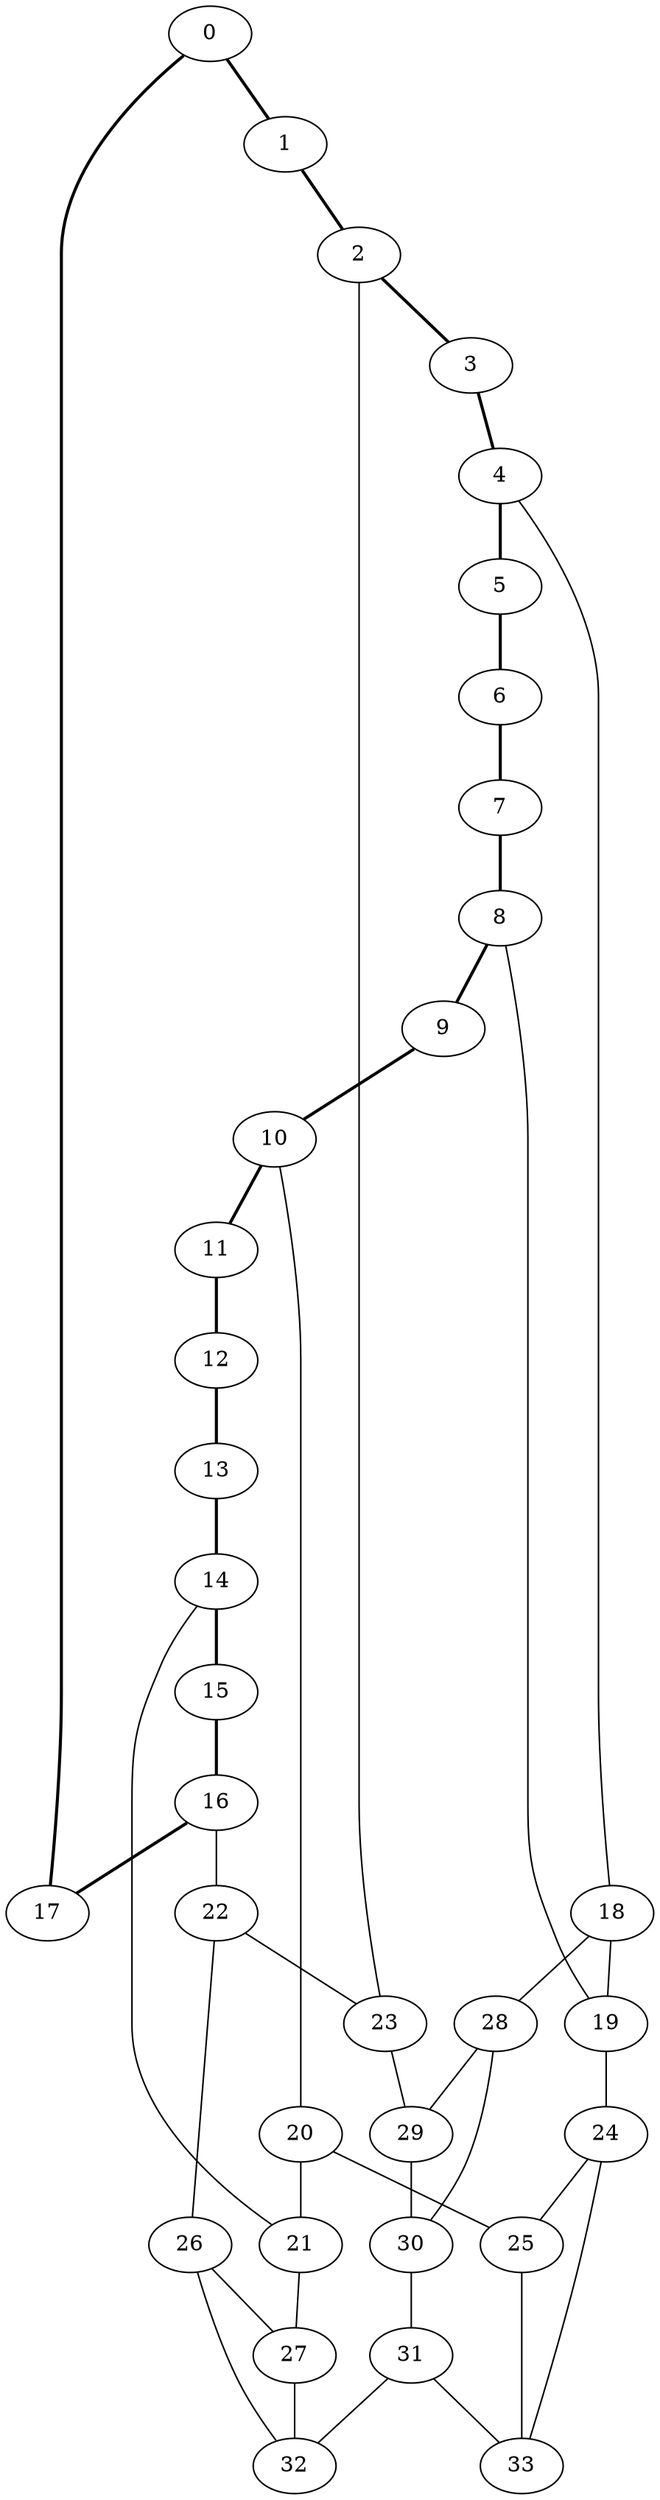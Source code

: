 //Inside of this graph is 3-connected
graph G {
0 [ pos = " 3.00,0.00!" ];
0 -- 1[style=bold];
0 -- 17[style=bold];
1 [ pos = " 2.82,1.03!" ];
1 -- 2[style=bold];
2 [ pos = " 2.30,1.93!" ];
2 -- 3[style=bold];
2 -- 23;
3 [ pos = " 1.50,2.60!" ];
3 -- 4[style=bold];
4 [ pos = " 0.52,2.95!" ];
4 -- 5[style=bold];
4 -- 18;
5 [ pos = " -0.52,2.95!" ];
5 -- 6[style=bold];
6 [ pos = " -1.50,2.60!" ];
6 -- 7[style=bold];
7 [ pos = " -2.30,1.93!" ];
7 -- 8[style=bold];
8 [ pos = " -2.82,1.03!" ];
8 -- 9[style=bold];
8 -- 19;
9 [ pos = " -3.00,0.00!" ];
9 -- 10[style=bold];
10 [ pos = " -2.82,-1.03!" ];
10 -- 11[style=bold];
10 -- 20;
11 [ pos = " -2.30,-1.93!" ];
11 -- 12[style=bold];
12 [ pos = " -1.50,-2.60!" ];
12 -- 13[style=bold];
13 [ pos = " -0.52,-2.95!" ];
13 -- 14[style=bold];
14 [ pos = " 0.52,-2.95!" ];
14 -- 15[style=bold];
14 -- 21;
15 [ pos = " 1.50,-2.60!" ];
15 -- 16[style=bold];
16 [ pos = " 2.30,-1.93!" ];
16 -- 17[style=bold];
16 -- 22;
17 [ pos = " 2.82,-1.03!" ];
18 -- 19;
18 -- 28;
19 -- 24;
20 -- 21;
20 -- 25;
21 -- 27;
22 -- 23;
22 -- 26;
23 -- 29;
24 -- 25;
24 -- 33;
25 -- 33;
26 -- 27;
26 -- 32;
27 -- 32;
28 -- 29;
28 -- 30;
29 -- 30;
30 -- 31;
31 -- 32;
31 -- 33;
}
